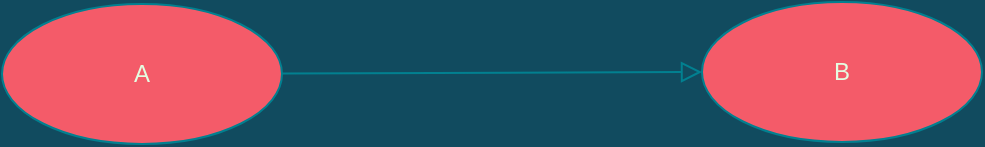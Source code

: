 <mxfile version="15.5.4" type="embed"><diagram id="1czklNrwi9EsNagj-m8T" name="第 1 页"><mxGraphModel dx="1784" dy="1103" grid="1" gridSize="10" guides="1" tooltips="1" connect="1" arrows="1" fold="1" page="1" pageScale="1" pageWidth="827" pageHeight="1169" background="#114B5F" math="0" shadow="0"><root><mxCell id="0"/><mxCell id="1" parent="0"/><mxCell id="25" value="A" style="ellipse;whiteSpace=wrap;html=1;rounded=0;sketch=0;fontColor=#E4FDE1;strokeColor=#028090;fillColor=#F45B69;" vertex="1" parent="1"><mxGeometry x="130" y="363" width="140" height="70" as="geometry"/></mxCell><mxCell id="26" value="B" style="ellipse;whiteSpace=wrap;html=1;rounded=0;sketch=0;fontColor=#E4FDE1;strokeColor=#028090;fillColor=#F45B69;" vertex="1" parent="1"><mxGeometry x="480" y="362" width="140" height="70" as="geometry"/></mxCell><mxCell id="29" value="" style="endArrow=block;html=1;rounded=0;align=center;verticalAlign=bottom;endFill=0;labelBackgroundColor=none;endSize=8;sketch=0;fontColor=#E4FDE1;strokeColor=#028090;fillColor=#F45B69;curved=0;entryX=0;entryY=0.5;entryDx=0;entryDy=0;" edge="1" parent="1" source="25" target="26"><mxGeometry relative="1" as="geometry"><mxPoint x="270" y="398" as="sourcePoint"/><mxPoint x="430" y="398" as="targetPoint"/></mxGeometry></mxCell></root></mxGraphModel></diagram></mxfile>